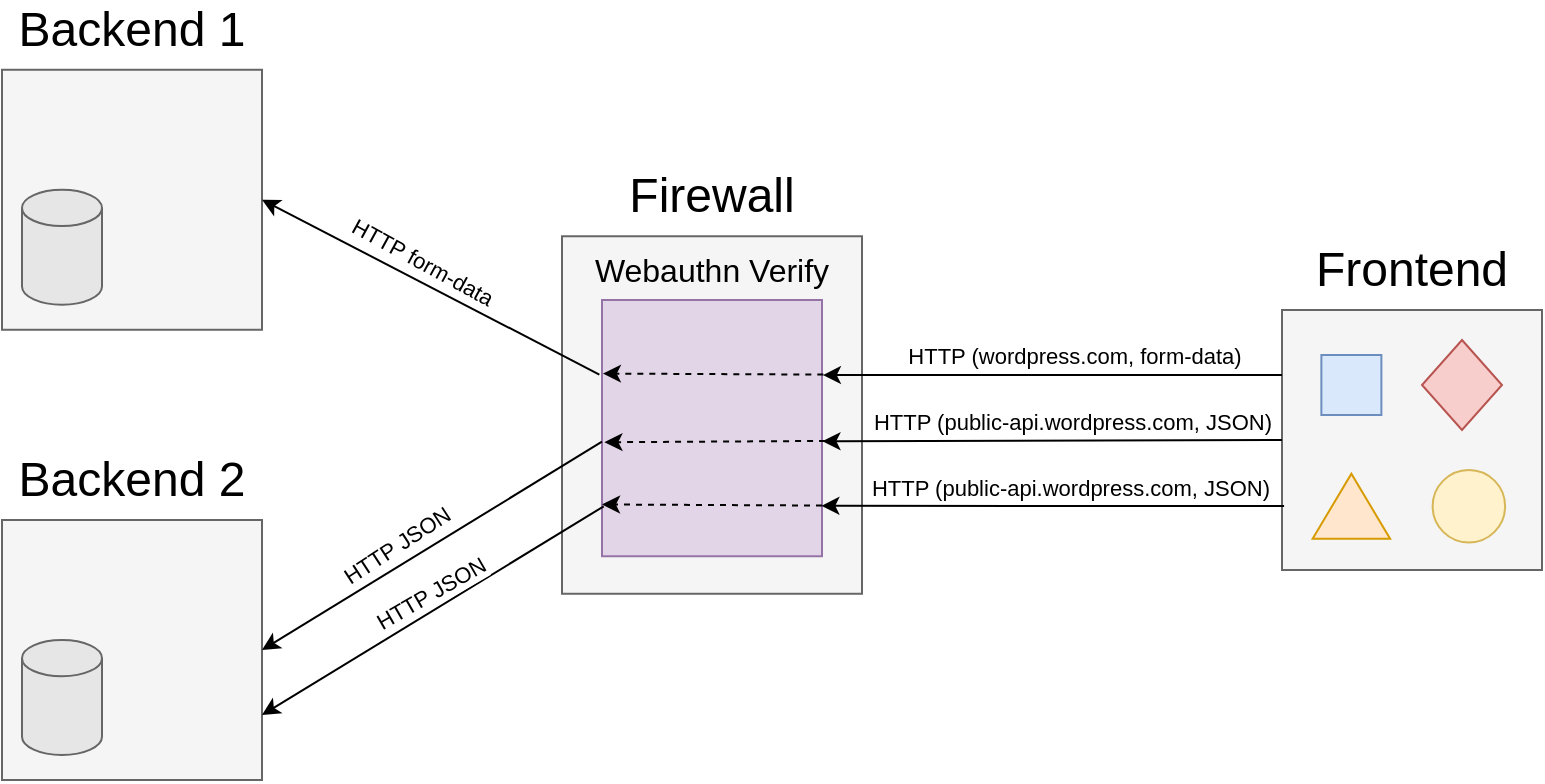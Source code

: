 <mxfile version="14.6.12" type="device"><diagram id="D6kKwXPQCJXkz5zJaRG-" name="Page-1"><mxGraphModel dx="1555" dy="641" grid="1" gridSize="10" guides="1" tooltips="1" connect="1" arrows="1" fold="1" page="0" pageScale="1" pageWidth="850" pageHeight="1100" math="0" shadow="0"><root><mxCell id="0"/><mxCell id="1" parent="0"/><mxCell id="qnSqcmGmuQMydwiVcSwZ-2" value="" style="rounded=0;whiteSpace=wrap;html=1;fillColor=#f5f5f5;strokeColor=#666666;fontColor=#333333;" vertex="1" parent="1"><mxGeometry x="300" y="485" width="130" height="130" as="geometry"/></mxCell><mxCell id="qnSqcmGmuQMydwiVcSwZ-3" value="&lt;font style=&quot;font-size: 24px&quot;&gt;Frontend&lt;/font&gt;" style="text;html=1;strokeColor=none;fillColor=none;align=center;verticalAlign=middle;whiteSpace=wrap;rounded=0;" vertex="1" parent="1"><mxGeometry x="300" y="455" width="130" height="20" as="geometry"/></mxCell><mxCell id="qnSqcmGmuQMydwiVcSwZ-4" value="" style="rhombus;whiteSpace=wrap;html=1;fillColor=#f8cecc;strokeColor=#b85450;" vertex="1" parent="1"><mxGeometry x="370" y="500" width="40" height="45" as="geometry"/></mxCell><mxCell id="qnSqcmGmuQMydwiVcSwZ-5" value="" style="rounded=0;whiteSpace=wrap;html=1;fillColor=#dae8fc;strokeColor=#6c8ebf;" vertex="1" parent="1"><mxGeometry x="319.69" y="507.5" width="30" height="30" as="geometry"/></mxCell><mxCell id="qnSqcmGmuQMydwiVcSwZ-6" value="" style="triangle;whiteSpace=wrap;html=1;rotation=-90;fillColor=#ffe6cc;strokeColor=#d79b00;" vertex="1" parent="1"><mxGeometry x="318.44" y="563.75" width="32.5" height="38.75" as="geometry"/></mxCell><mxCell id="qnSqcmGmuQMydwiVcSwZ-7" value="" style="ellipse;whiteSpace=wrap;html=1;aspect=fixed;fillColor=#fff2cc;strokeColor=#d6b656;" vertex="1" parent="1"><mxGeometry x="375.31" y="565" width="36.25" height="36.25" as="geometry"/></mxCell><mxCell id="qnSqcmGmuQMydwiVcSwZ-8" value="" style="rounded=0;whiteSpace=wrap;html=1;fillColor=#f5f5f5;strokeColor=#666666;fontColor=#333333;" vertex="1" parent="1"><mxGeometry x="-340" y="364.88" width="130" height="130" as="geometry"/></mxCell><mxCell id="qnSqcmGmuQMydwiVcSwZ-9" value="&lt;font style=&quot;font-size: 24px&quot;&gt;Backend&lt;/font&gt;&lt;font style=&quot;font-size: 24px&quot;&gt; 1&lt;br&gt;&lt;/font&gt;" style="text;html=1;strokeColor=none;fillColor=none;align=center;verticalAlign=middle;whiteSpace=wrap;rounded=0;" vertex="1" parent="1"><mxGeometry x="-340" y="334.88" width="130" height="20" as="geometry"/></mxCell><mxCell id="qnSqcmGmuQMydwiVcSwZ-10" value="" style="shape=cylinder3;whiteSpace=wrap;html=1;boundedLbl=1;backgroundOutline=1;size=9.069;strokeColor=#666666;fontColor=#333333;fillColor=#E6E6E6;" vertex="1" parent="1"><mxGeometry x="-330" y="424.88" width="40" height="57.5" as="geometry"/></mxCell><mxCell id="qnSqcmGmuQMydwiVcSwZ-11" value="" style="rounded=0;whiteSpace=wrap;html=1;fillColor=#f5f5f5;strokeColor=#666666;fontColor=#333333;" vertex="1" parent="1"><mxGeometry x="-60" y="448.13" width="150" height="178.75" as="geometry"/></mxCell><mxCell id="qnSqcmGmuQMydwiVcSwZ-12" value="&lt;font style=&quot;font-size: 24px&quot;&gt;Firewall&lt;/font&gt;" style="text;html=1;strokeColor=none;fillColor=none;align=center;verticalAlign=middle;whiteSpace=wrap;rounded=0;" vertex="1" parent="1"><mxGeometry x="-60" y="418.13" width="150" height="20" as="geometry"/></mxCell><mxCell id="qnSqcmGmuQMydwiVcSwZ-13" value="" style="rounded=0;whiteSpace=wrap;html=1;fillColor=#e1d5e7;strokeColor=#9673a6;" vertex="1" parent="1"><mxGeometry x="-40" y="480" width="110" height="128.13" as="geometry"/></mxCell><mxCell id="qnSqcmGmuQMydwiVcSwZ-14" value="&lt;font style=&quot;font-size: 16px&quot;&gt;Webauthn &lt;font style=&quot;font-size: 16px&quot;&gt;Verify&lt;/font&gt;&lt;/font&gt;" style="text;html=1;strokeColor=none;fillColor=none;align=center;verticalAlign=middle;whiteSpace=wrap;rounded=0;" vertex="1" parent="1"><mxGeometry x="-60" y="455" width="150" height="20" as="geometry"/></mxCell><mxCell id="qnSqcmGmuQMydwiVcSwZ-15" value="" style="rounded=0;whiteSpace=wrap;html=1;fillColor=#f5f5f5;strokeColor=#666666;fontColor=#333333;" vertex="1" parent="1"><mxGeometry x="-340" y="590" width="130" height="130" as="geometry"/></mxCell><mxCell id="qnSqcmGmuQMydwiVcSwZ-16" value="&lt;font style=&quot;font-size: 24px&quot;&gt;Backend&lt;/font&gt;&lt;font style=&quot;font-size: 24px&quot;&gt; 2&lt;br&gt;&lt;/font&gt;" style="text;html=1;strokeColor=none;fillColor=none;align=center;verticalAlign=middle;whiteSpace=wrap;rounded=0;" vertex="1" parent="1"><mxGeometry x="-340" y="560" width="130" height="20" as="geometry"/></mxCell><mxCell id="qnSqcmGmuQMydwiVcSwZ-17" value="" style="shape=cylinder3;whiteSpace=wrap;html=1;boundedLbl=1;backgroundOutline=1;size=9.069;strokeColor=#666666;fontColor=#333333;fillColor=#E6E6E6;" vertex="1" parent="1"><mxGeometry x="-330" y="650" width="40" height="57.5" as="geometry"/></mxCell><mxCell id="qnSqcmGmuQMydwiVcSwZ-34" value="" style="endArrow=classic;html=1;exitX=0;exitY=0.25;exitDx=0;exitDy=0;entryX=1.004;entryY=0.293;entryDx=0;entryDy=0;entryPerimeter=0;" edge="1" parent="1" source="qnSqcmGmuQMydwiVcSwZ-2" target="qnSqcmGmuQMydwiVcSwZ-13"><mxGeometry width="50" height="50" relative="1" as="geometry"><mxPoint x="-10" y="570" as="sourcePoint"/><mxPoint x="40" y="520" as="targetPoint"/></mxGeometry></mxCell><mxCell id="qnSqcmGmuQMydwiVcSwZ-37" value="HTTP (wordpress.com, form-data)" style="edgeLabel;html=1;align=center;verticalAlign=middle;resizable=0;points=[];" vertex="1" connectable="0" parent="qnSqcmGmuQMydwiVcSwZ-34"><mxGeometry x="-0.09" relative="1" as="geometry"><mxPoint y="-10" as="offset"/></mxGeometry></mxCell><mxCell id="qnSqcmGmuQMydwiVcSwZ-35" value="" style="endArrow=classic;html=1;exitX=0;exitY=0.5;exitDx=0;exitDy=0;entryX=1.002;entryY=0.551;entryDx=0;entryDy=0;entryPerimeter=0;" edge="1" parent="1" source="qnSqcmGmuQMydwiVcSwZ-2" target="qnSqcmGmuQMydwiVcSwZ-13"><mxGeometry width="50" height="50" relative="1" as="geometry"><mxPoint x="230" y="566.11" as="sourcePoint"/><mxPoint x="72.64" y="564.999" as="targetPoint"/></mxGeometry></mxCell><mxCell id="qnSqcmGmuQMydwiVcSwZ-39" value="HTTP (public-api.wordpress.com, JSON)" style="edgeLabel;html=1;align=center;verticalAlign=middle;resizable=0;points=[];" vertex="1" connectable="0" parent="qnSqcmGmuQMydwiVcSwZ-35"><mxGeometry x="-0.141" relative="1" as="geometry"><mxPoint x="-7" y="-10" as="offset"/></mxGeometry></mxCell><mxCell id="qnSqcmGmuQMydwiVcSwZ-36" value="" style="endArrow=classic;html=1;exitX=0.008;exitY=0.754;exitDx=0;exitDy=0;entryX=0.997;entryY=0.803;entryDx=0;entryDy=0;entryPerimeter=0;exitPerimeter=0;" edge="1" parent="1" source="qnSqcmGmuQMydwiVcSwZ-2" target="qnSqcmGmuQMydwiVcSwZ-13"><mxGeometry width="50" height="50" relative="1" as="geometry"><mxPoint x="230" y="582.83" as="sourcePoint"/><mxPoint x="70.22" y="583.43" as="targetPoint"/></mxGeometry></mxCell><mxCell id="qnSqcmGmuQMydwiVcSwZ-41" value="HTTP (public-api.wordpress.com, JSON)" style="edgeLabel;html=1;align=center;verticalAlign=middle;resizable=0;points=[];" vertex="1" connectable="0" parent="qnSqcmGmuQMydwiVcSwZ-36"><mxGeometry x="-0.213" relative="1" as="geometry"><mxPoint x="-16" y="-9" as="offset"/></mxGeometry></mxCell><mxCell id="qnSqcmGmuQMydwiVcSwZ-42" value="" style="endArrow=classic;html=1;exitX=0.008;exitY=0.805;exitDx=0;exitDy=0;exitPerimeter=0;entryX=1;entryY=0.75;entryDx=0;entryDy=0;" edge="1" parent="1" source="qnSqcmGmuQMydwiVcSwZ-13" target="qnSqcmGmuQMydwiVcSwZ-15"><mxGeometry width="50" height="50" relative="1" as="geometry"><mxPoint x="-10" y="700" as="sourcePoint"/><mxPoint x="40" y="650" as="targetPoint"/></mxGeometry></mxCell><mxCell id="qnSqcmGmuQMydwiVcSwZ-44" value="&lt;div&gt;HTTP JSON&lt;/div&gt;" style="edgeLabel;html=1;align=center;verticalAlign=middle;resizable=0;points=[];rotation=-30;" vertex="1" connectable="0" parent="qnSqcmGmuQMydwiVcSwZ-42"><mxGeometry x="0.289" y="-1" relative="1" as="geometry"><mxPoint x="23" y="-23" as="offset"/></mxGeometry></mxCell><mxCell id="qnSqcmGmuQMydwiVcSwZ-43" value="" style="endArrow=classic;html=1;exitX=0;exitY=0.553;exitDx=0;exitDy=0;exitPerimeter=0;entryX=1;entryY=0.5;entryDx=0;entryDy=0;" edge="1" parent="1" source="qnSqcmGmuQMydwiVcSwZ-13" target="qnSqcmGmuQMydwiVcSwZ-15"><mxGeometry width="50" height="50" relative="1" as="geometry"><mxPoint x="-21.65" y="720.001" as="sourcePoint"/><mxPoint x="-170.0" y="812.26" as="targetPoint"/></mxGeometry></mxCell><mxCell id="qnSqcmGmuQMydwiVcSwZ-45" value="&lt;div&gt;HTTP JSON&lt;/div&gt;" style="edgeLabel;html=1;align=center;verticalAlign=middle;resizable=0;points=[];rotation=-33.1;" vertex="1" connectable="0" parent="qnSqcmGmuQMydwiVcSwZ-43"><mxGeometry x="0.834" y="-1" relative="1" as="geometry"><mxPoint x="53" y="-43" as="offset"/></mxGeometry></mxCell><mxCell id="qnSqcmGmuQMydwiVcSwZ-46" value="" style="endArrow=classic;html=1;exitX=1.014;exitY=0.55;exitDx=0;exitDy=0;exitPerimeter=0;entryX=0.011;entryY=0.555;entryDx=0;entryDy=0;entryPerimeter=0;dashed=1;" edge="1" parent="1" source="qnSqcmGmuQMydwiVcSwZ-13" target="qnSqcmGmuQMydwiVcSwZ-13"><mxGeometry width="50" height="50" relative="1" as="geometry"><mxPoint x="70" y="550" as="sourcePoint"/><mxPoint x="-90" y="510" as="targetPoint"/></mxGeometry></mxCell><mxCell id="qnSqcmGmuQMydwiVcSwZ-47" value="" style="endArrow=classic;html=1;exitX=1;exitY=0.802;exitDx=0;exitDy=0;exitPerimeter=0;entryX=0;entryY=0.798;entryDx=0;entryDy=0;entryPerimeter=0;dashed=1;" edge="1" parent="1" source="qnSqcmGmuQMydwiVcSwZ-13" target="qnSqcmGmuQMydwiVcSwZ-13"><mxGeometry width="50" height="50" relative="1" as="geometry"><mxPoint x="120" y="620" as="sourcePoint"/><mxPoint x="170" y="570" as="targetPoint"/></mxGeometry></mxCell><mxCell id="qnSqcmGmuQMydwiVcSwZ-48" value="" style="endArrow=classic;html=1;dashed=1;exitX=1.006;exitY=0.291;exitDx=0;exitDy=0;exitPerimeter=0;entryX=0.004;entryY=0.287;entryDx=0;entryDy=0;entryPerimeter=0;" edge="1" parent="1" source="qnSqcmGmuQMydwiVcSwZ-13" target="qnSqcmGmuQMydwiVcSwZ-13"><mxGeometry width="50" height="50" relative="1" as="geometry"><mxPoint x="-130" y="520" as="sourcePoint"/><mxPoint x="-80" y="470" as="targetPoint"/></mxGeometry></mxCell><mxCell id="qnSqcmGmuQMydwiVcSwZ-49" value="" style="endArrow=classic;html=1;exitX=-0.012;exitY=0.291;exitDx=0;exitDy=0;exitPerimeter=0;entryX=1;entryY=0.5;entryDx=0;entryDy=0;" edge="1" parent="1" source="qnSqcmGmuQMydwiVcSwZ-13" target="qnSqcmGmuQMydwiVcSwZ-8"><mxGeometry width="50" height="50" relative="1" as="geometry"><mxPoint x="-130" y="520" as="sourcePoint"/><mxPoint x="-80" y="470" as="targetPoint"/></mxGeometry></mxCell><mxCell id="qnSqcmGmuQMydwiVcSwZ-50" value="HTTP form-data" style="edgeLabel;html=1;align=center;verticalAlign=middle;resizable=0;points=[];rotation=28.7;" vertex="1" connectable="0" parent="qnSqcmGmuQMydwiVcSwZ-49"><mxGeometry x="0.087" y="-1" relative="1" as="geometry"><mxPoint x="3" y="-8" as="offset"/></mxGeometry></mxCell></root></mxGraphModel></diagram></mxfile>